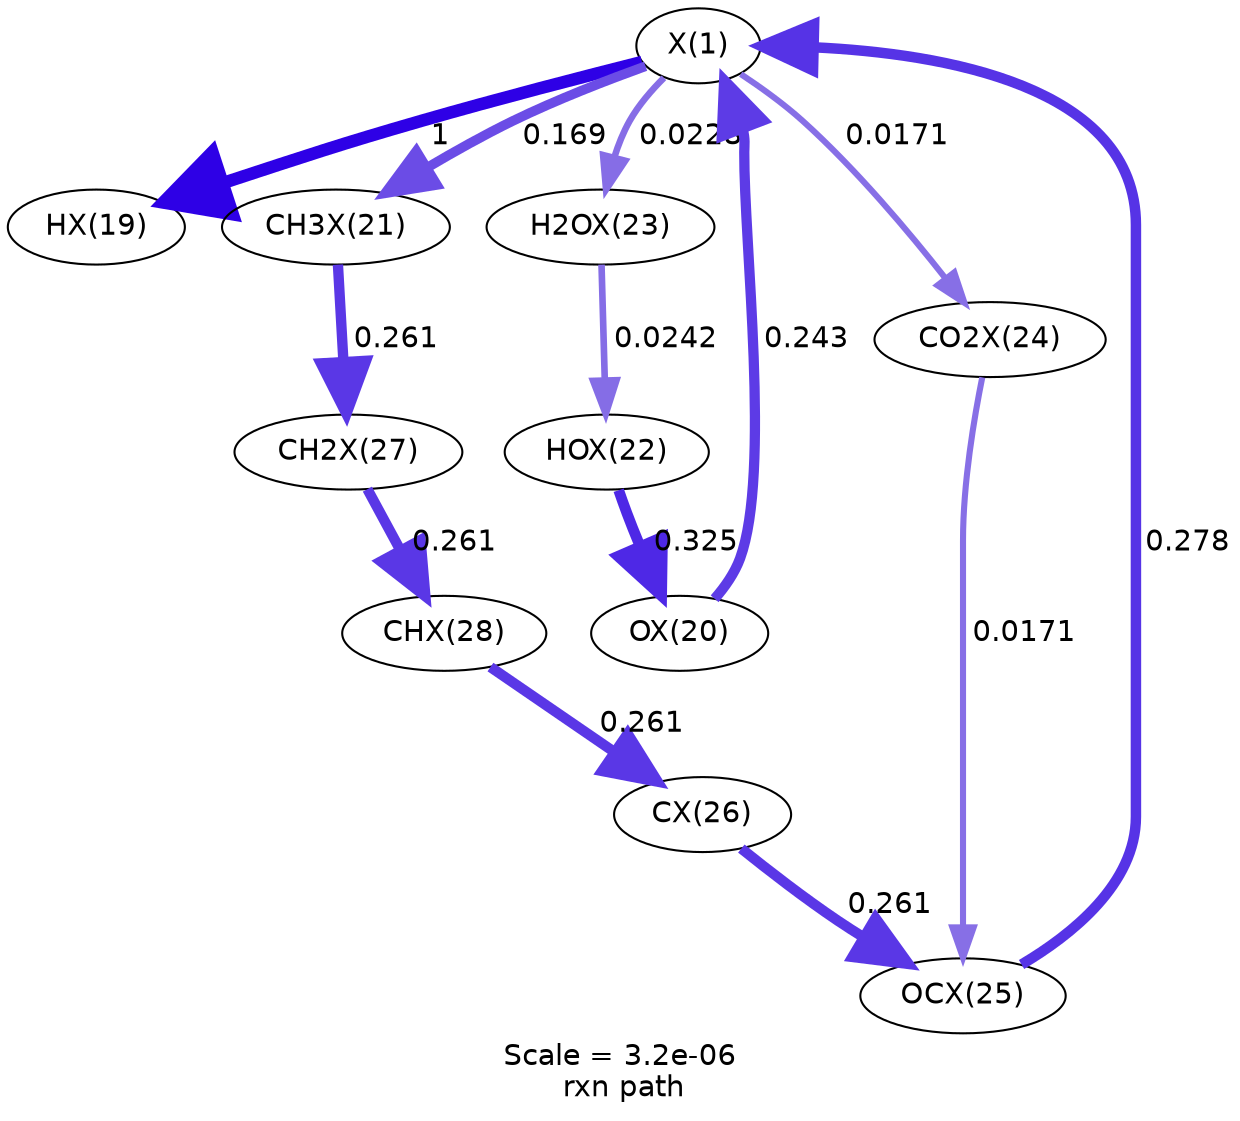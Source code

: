 digraph reaction_paths {
center=1;
s22 -> s23[fontname="Helvetica", penwidth=6, arrowsize=3, color="0.7, 1.5, 0.9"
, label=" 1"];
s24 -> s22[fontname="Helvetica", penwidth=4.93, arrowsize=2.47, color="0.7, 0.743, 0.9"
, label=" 0.243"];
s22 -> s25[fontname="Helvetica", penwidth=4.66, arrowsize=2.33, color="0.7, 0.669, 0.9"
, label=" 0.169"];
s29 -> s22[fontname="Helvetica", penwidth=5.03, arrowsize=2.52, color="0.7, 0.778, 0.9"
, label=" 0.278"];
s22 -> s27[fontname="Helvetica", penwidth=3.15, arrowsize=1.57, color="0.7, 0.523, 0.9"
, label=" 0.0228"];
s22 -> s28[fontname="Helvetica", penwidth=2.93, arrowsize=1.46, color="0.7, 0.517, 0.9"
, label=" 0.0171"];
s26 -> s24[fontname="Helvetica", penwidth=5.15, arrowsize=2.58, color="0.7, 0.825, 0.9"
, label=" 0.325"];
s27 -> s26[fontname="Helvetica", penwidth=3.19, arrowsize=1.6, color="0.7, 0.524, 0.9"
, label=" 0.0242"];
s25 -> s31[fontname="Helvetica", penwidth=4.98, arrowsize=2.49, color="0.7, 0.761, 0.9"
, label=" 0.261"];
s31 -> s32[fontname="Helvetica", penwidth=4.98, arrowsize=2.49, color="0.7, 0.761, 0.9"
, label=" 0.261"];
s32 -> s30[fontname="Helvetica", penwidth=4.98, arrowsize=2.49, color="0.7, 0.761, 0.9"
, label=" 0.261"];
s30 -> s29[fontname="Helvetica", penwidth=4.98, arrowsize=2.49, color="0.7, 0.761, 0.9"
, label=" 0.261"];
s28 -> s29[fontname="Helvetica", penwidth=2.93, arrowsize=1.46, color="0.7, 0.517, 0.9"
, label=" 0.0171"];
s22 [ fontname="Helvetica", label="X(1)"];
s23 [ fontname="Helvetica", label="HX(19)"];
s24 [ fontname="Helvetica", label="OX(20)"];
s25 [ fontname="Helvetica", label="CH3X(21)"];
s26 [ fontname="Helvetica", label="HOX(22)"];
s27 [ fontname="Helvetica", label="H2OX(23)"];
s28 [ fontname="Helvetica", label="CO2X(24)"];
s29 [ fontname="Helvetica", label="OCX(25)"];
s30 [ fontname="Helvetica", label="CX(26)"];
s31 [ fontname="Helvetica", label="CH2X(27)"];
s32 [ fontname="Helvetica", label="CHX(28)"];
 label = "Scale = 3.2e-06\l rxn path";
 fontname = "Helvetica";
}
